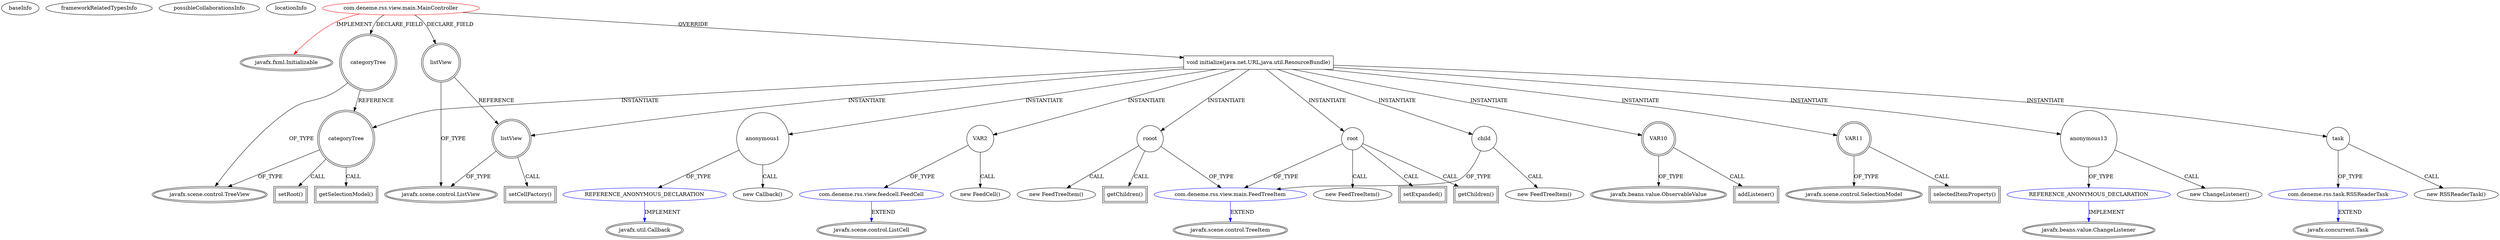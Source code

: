 digraph {
baseInfo[graphId=2007,category="extension_graph",isAnonymous=false,possibleRelation=true]
frameworkRelatedTypesInfo[0="javafx.fxml.Initializable"]
possibleCollaborationsInfo[0="2007~OVERRIDING_METHOD_DECLARATION-INSTANTIATION-OVERRIDING_METHOD_DECLARATION-INSTANTIATION-OVERRIDING_METHOD_DECLARATION-INSTANTIATION-~javafx.fxml.Initializable ~javafx.scene.control.TreeItem ~false~false",1="2007~OVERRIDING_METHOD_DECLARATION-INSTANTIATION-~javafx.fxml.Initializable ~javafx.scene.control.ListCell ~false~false",2="2007~OVERRIDING_METHOD_DECLARATION-INSTANTIATION-~javafx.fxml.Initializable ~javafx.beans.value.ChangeListener ~false~true",3="2007~OVERRIDING_METHOD_DECLARATION-INSTANTIATION-~javafx.fxml.Initializable ~javafx.concurrent.Task ~false~false",4="2007~OVERRIDING_METHOD_DECLARATION-INSTANTIATION-~javafx.fxml.Initializable ~javafx.util.Callback ~false~true"]
locationInfo[projectName="berker-RSSReader",filePath="/berker-RSSReader/RSSReader-master/src/com/deneme/rss/view/main/MainController.java",contextSignature="MainController",graphId="2007"]
0[label="com.deneme.rss.view.main.MainController",vertexType="ROOT_CLIENT_CLASS_DECLARATION",isFrameworkType=false,color=red]
1[label="javafx.fxml.Initializable",vertexType="FRAMEWORK_INTERFACE_TYPE",isFrameworkType=true,peripheries=2]
2[label="categoryTree",vertexType="FIELD_DECLARATION",isFrameworkType=true,peripheries=2,shape=circle]
3[label="javafx.scene.control.TreeView",vertexType="FRAMEWORK_CLASS_TYPE",isFrameworkType=true,peripheries=2]
4[label="listView",vertexType="FIELD_DECLARATION",isFrameworkType=true,peripheries=2,shape=circle]
5[label="javafx.scene.control.ListView",vertexType="FRAMEWORK_CLASS_TYPE",isFrameworkType=true,peripheries=2]
6[label="void initialize(java.net.URL,java.util.ResourceBundle)",vertexType="OVERRIDING_METHOD_DECLARATION",isFrameworkType=false,shape=box]
7[label="listView",vertexType="VARIABLE_EXPRESION",isFrameworkType=true,peripheries=2,shape=circle]
8[label="setCellFactory()",vertexType="INSIDE_CALL",isFrameworkType=true,peripheries=2,shape=box]
11[label="anonymous1",vertexType="VARIABLE_EXPRESION",isFrameworkType=false,shape=circle]
12[label="REFERENCE_ANONYMOUS_DECLARATION",vertexType="REFERENCE_ANONYMOUS_DECLARATION",isFrameworkType=false,color=blue]
13[label="javafx.util.Callback",vertexType="FRAMEWORK_INTERFACE_TYPE",isFrameworkType=true,peripheries=2]
10[label="new Callback()",vertexType="CONSTRUCTOR_CALL",isFrameworkType=false]
15[label="VAR2",vertexType="VARIABLE_EXPRESION",isFrameworkType=false,shape=circle]
16[label="com.deneme.rss.view.feedcell.FeedCell",vertexType="REFERENCE_CLIENT_CLASS_DECLARATION",isFrameworkType=false,color=blue]
17[label="javafx.scene.control.ListCell",vertexType="FRAMEWORK_CLASS_TYPE",isFrameworkType=true,peripheries=2]
14[label="new FeedCell()",vertexType="CONSTRUCTOR_CALL",isFrameworkType=false]
19[label="rooot",vertexType="VARIABLE_EXPRESION",isFrameworkType=false,shape=circle]
20[label="com.deneme.rss.view.main.FeedTreeItem",vertexType="REFERENCE_CLIENT_CLASS_DECLARATION",isFrameworkType=false,color=blue]
21[label="javafx.scene.control.TreeItem",vertexType="FRAMEWORK_CLASS_TYPE",isFrameworkType=true,peripheries=2]
18[label="new FeedTreeItem()",vertexType="CONSTRUCTOR_CALL",isFrameworkType=false]
23[label="root",vertexType="VARIABLE_EXPRESION",isFrameworkType=false,shape=circle]
22[label="new FeedTreeItem()",vertexType="CONSTRUCTOR_CALL",isFrameworkType=false]
26[label="setExpanded()",vertexType="INSIDE_CALL",isFrameworkType=true,peripheries=2,shape=box]
28[label="child",vertexType="VARIABLE_EXPRESION",isFrameworkType=false,shape=circle]
27[label="new FeedTreeItem()",vertexType="CONSTRUCTOR_CALL",isFrameworkType=false]
31[label="getChildren()",vertexType="INSIDE_CALL",isFrameworkType=true,peripheries=2,shape=box]
33[label="getChildren()",vertexType="INSIDE_CALL",isFrameworkType=true,peripheries=2,shape=box]
34[label="categoryTree",vertexType="VARIABLE_EXPRESION",isFrameworkType=true,peripheries=2,shape=circle]
35[label="setRoot()",vertexType="INSIDE_CALL",isFrameworkType=true,peripheries=2,shape=box]
37[label="VAR10",vertexType="VARIABLE_EXPRESION",isFrameworkType=true,peripheries=2,shape=circle]
39[label="javafx.beans.value.ObservableValue",vertexType="FRAMEWORK_INTERFACE_TYPE",isFrameworkType=true,peripheries=2]
38[label="addListener()",vertexType="INSIDE_CALL",isFrameworkType=true,peripheries=2,shape=box]
40[label="VAR11",vertexType="VARIABLE_EXPRESION",isFrameworkType=true,peripheries=2,shape=circle]
42[label="javafx.scene.control.SelectionModel",vertexType="FRAMEWORK_CLASS_TYPE",isFrameworkType=true,peripheries=2]
41[label="selectedItemProperty()",vertexType="INSIDE_CALL",isFrameworkType=true,peripheries=2,shape=box]
44[label="getSelectionModel()",vertexType="INSIDE_CALL",isFrameworkType=true,peripheries=2,shape=box]
46[label="anonymous13",vertexType="VARIABLE_EXPRESION",isFrameworkType=false,shape=circle]
47[label="REFERENCE_ANONYMOUS_DECLARATION",vertexType="REFERENCE_ANONYMOUS_DECLARATION",isFrameworkType=false,color=blue]
48[label="javafx.beans.value.ChangeListener",vertexType="FRAMEWORK_INTERFACE_TYPE",isFrameworkType=true,peripheries=2]
45[label="new ChangeListener()",vertexType="CONSTRUCTOR_CALL",isFrameworkType=false]
50[label="task",vertexType="VARIABLE_EXPRESION",isFrameworkType=false,shape=circle]
51[label="com.deneme.rss.task.RSSReaderTask",vertexType="REFERENCE_CLIENT_CLASS_DECLARATION",isFrameworkType=false,color=blue]
52[label="javafx.concurrent.Task",vertexType="FRAMEWORK_CLASS_TYPE",isFrameworkType=true,peripheries=2]
49[label="new RSSReaderTask()",vertexType="CONSTRUCTOR_CALL",isFrameworkType=false]
0->1[label="IMPLEMENT",color=red]
0->2[label="DECLARE_FIELD"]
2->3[label="OF_TYPE"]
0->4[label="DECLARE_FIELD"]
4->5[label="OF_TYPE"]
0->6[label="OVERRIDE"]
6->7[label="INSTANTIATE"]
4->7[label="REFERENCE"]
7->5[label="OF_TYPE"]
7->8[label="CALL"]
6->11[label="INSTANTIATE"]
12->13[label="IMPLEMENT",color=blue]
11->12[label="OF_TYPE"]
11->10[label="CALL"]
6->15[label="INSTANTIATE"]
16->17[label="EXTEND",color=blue]
15->16[label="OF_TYPE"]
15->14[label="CALL"]
6->19[label="INSTANTIATE"]
20->21[label="EXTEND",color=blue]
19->20[label="OF_TYPE"]
19->18[label="CALL"]
6->23[label="INSTANTIATE"]
23->20[label="OF_TYPE"]
23->22[label="CALL"]
23->26[label="CALL"]
6->28[label="INSTANTIATE"]
28->20[label="OF_TYPE"]
28->27[label="CALL"]
23->31[label="CALL"]
19->33[label="CALL"]
6->34[label="INSTANTIATE"]
2->34[label="REFERENCE"]
34->3[label="OF_TYPE"]
34->35[label="CALL"]
6->37[label="INSTANTIATE"]
37->39[label="OF_TYPE"]
37->38[label="CALL"]
6->40[label="INSTANTIATE"]
40->42[label="OF_TYPE"]
40->41[label="CALL"]
34->44[label="CALL"]
6->46[label="INSTANTIATE"]
47->48[label="IMPLEMENT",color=blue]
46->47[label="OF_TYPE"]
46->45[label="CALL"]
6->50[label="INSTANTIATE"]
51->52[label="EXTEND",color=blue]
50->51[label="OF_TYPE"]
50->49[label="CALL"]
}
